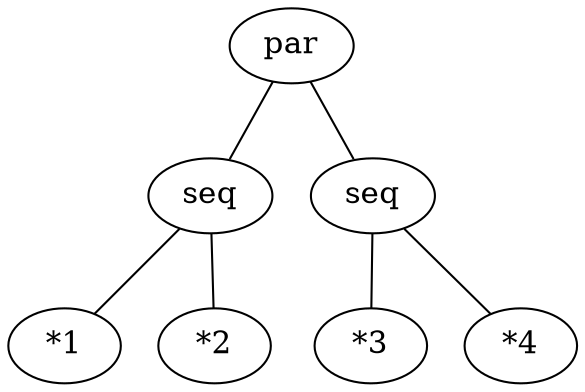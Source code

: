 graph pt {
	graph [bgcolor=white]
	node [fixedsize=false shape=ellipse]
	5012848784 [label=par color=black fontcolor=black fontsize=15]
	5012849168 [label=seq color=black fontcolor=black fontsize=15]
	5012849552 [label="*1" color=black fontcolor=black fontsize=15]
	5012849168 -- 5012849552 [dirType=none]
	5012849680 [label="*2" color=black fontcolor=black fontsize=15]
	5012849168 -- 5012849680 [dirType=none]
	5012848784 -- 5012849168 [dirType=none]
	5012849232 [label=seq color=black fontcolor=black fontsize=15]
	5012849936 [label="*3" color=black fontcolor=black fontsize=15]
	5012849232 -- 5012849936 [dirType=none]
	5012850064 [label="*4" color=black fontcolor=black fontsize=15]
	5012849232 -- 5012850064 [dirType=none]
	5012848784 -- 5012849232 [dirType=none]
	overlap=false
	splines=false
}

